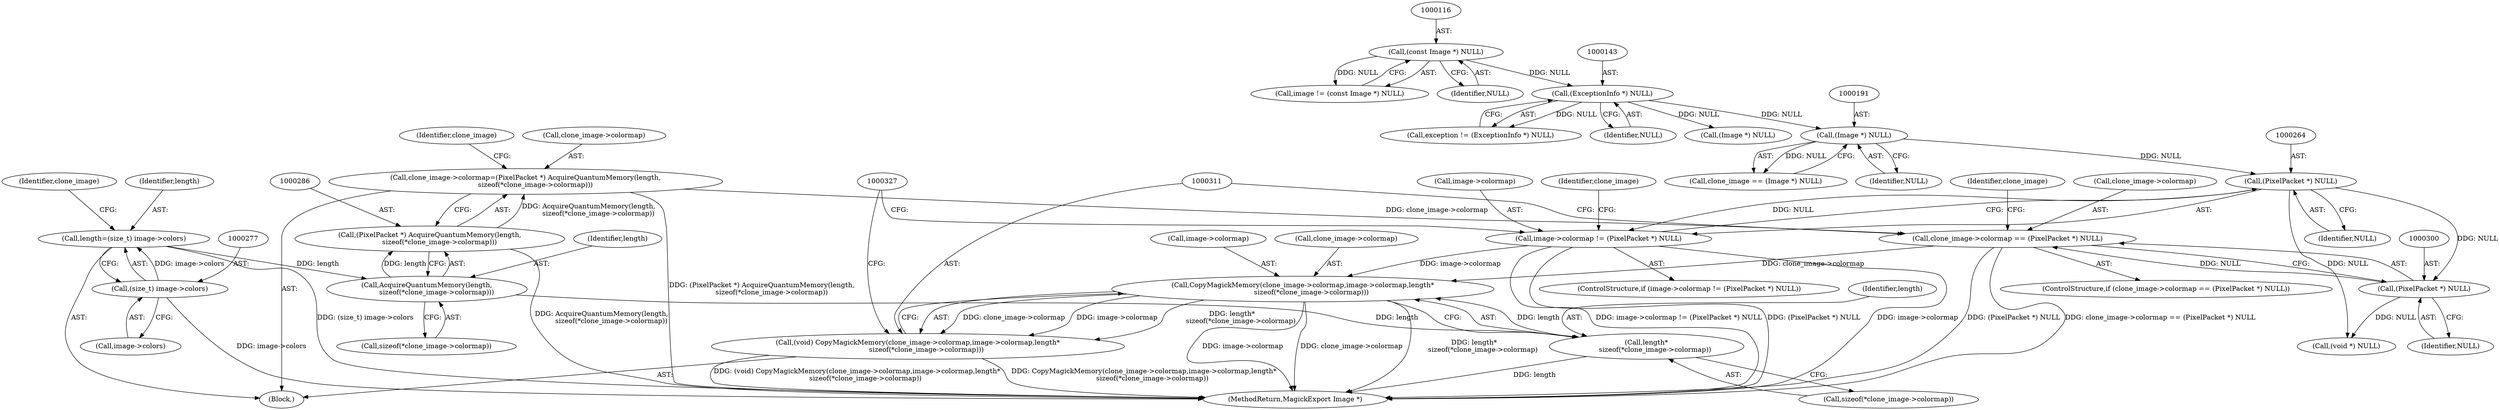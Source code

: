 digraph "0_ImageMagick_01843366d6a7b96e22ad7bb67f3df7d9fd4d5d74@pointer" {
"1000312" [label="(Call,CopyMagickMemory(clone_image->colormap,image->colormap,length*\n        sizeof(*clone_image->colormap)))"];
"1000295" [label="(Call,clone_image->colormap == (PixelPacket *) NULL)"];
"1000281" [label="(Call,clone_image->colormap=(PixelPacket *) AcquireQuantumMemory(length,\n         sizeof(*clone_image->colormap)))"];
"1000285" [label="(Call,(PixelPacket *) AcquireQuantumMemory(length,\n         sizeof(*clone_image->colormap)))"];
"1000287" [label="(Call,AcquireQuantumMemory(length,\n         sizeof(*clone_image->colormap)))"];
"1000274" [label="(Call,length=(size_t) image->colors)"];
"1000276" [label="(Call,(size_t) image->colors)"];
"1000299" [label="(Call,(PixelPacket *) NULL)"];
"1000263" [label="(Call,(PixelPacket *) NULL)"];
"1000190" [label="(Call,(Image *) NULL)"];
"1000142" [label="(Call,(ExceptionInfo *) NULL)"];
"1000115" [label="(Call,(const Image *) NULL)"];
"1000259" [label="(Call,image->colormap != (PixelPacket *) NULL)"];
"1000319" [label="(Call,length*\n        sizeof(*clone_image->colormap))"];
"1000310" [label="(Call,(void) CopyMagickMemory(clone_image->colormap,image->colormap,length*\n        sizeof(*clone_image->colormap)))"];
"1000283" [label="(Identifier,clone_image)"];
"1000294" [label="(ControlStructure,if (clone_image->colormap == (PixelPacket *) NULL))"];
"1000190" [label="(Call,(Image *) NULL)"];
"1000299" [label="(Call,(PixelPacket *) NULL)"];
"1000288" [label="(Identifier,length)"];
"1000258" [label="(ControlStructure,if (image->colormap != (PixelPacket *) NULL))"];
"1000192" [label="(Identifier,NULL)"];
"1000289" [label="(Call,sizeof(*clone_image->colormap))"];
"1000275" [label="(Identifier,length)"];
"1000265" [label="(Identifier,NULL)"];
"1000321" [label="(Call,sizeof(*clone_image->colormap))"];
"1000285" [label="(Call,(PixelPacket *) AcquireQuantumMemory(length,\n         sizeof(*clone_image->colormap)))"];
"1000313" [label="(Call,clone_image->colormap)"];
"1000263" [label="(Call,(PixelPacket *) NULL)"];
"1000295" [label="(Call,clone_image->colormap == (PixelPacket *) NULL)"];
"1000320" [label="(Identifier,length)"];
"1000296" [label="(Call,clone_image->colormap)"];
"1000115" [label="(Call,(const Image *) NULL)"];
"1000142" [label="(Call,(ExceptionInfo *) NULL)"];
"1000140" [label="(Call,exception != (ExceptionInfo *) NULL)"];
"1000269" [label="(Identifier,clone_image)"];
"1000266" [label="(Block,)"];
"1000144" [label="(Identifier,NULL)"];
"1000281" [label="(Call,clone_image->colormap=(PixelPacket *) AcquireQuantumMemory(length,\n         sizeof(*clone_image->colormap)))"];
"1000259" [label="(Call,image->colormap != (PixelPacket *) NULL)"];
"1000117" [label="(Identifier,NULL)"];
"1000176" [label="(Call,(Image *) NULL)"];
"1000301" [label="(Identifier,NULL)"];
"1000260" [label="(Call,image->colormap)"];
"1000282" [label="(Call,clone_image->colormap)"];
"1000319" [label="(Call,length*\n        sizeof(*clone_image->colormap))"];
"1000312" [label="(Call,CopyMagickMemory(clone_image->colormap,image->colormap,length*\n        sizeof(*clone_image->colormap)))"];
"1000297" [label="(Identifier,clone_image)"];
"1000287" [label="(Call,AcquireQuantumMemory(length,\n         sizeof(*clone_image->colormap)))"];
"1000113" [label="(Call,image != (const Image *) NULL)"];
"1000304" [label="(Identifier,clone_image)"];
"1000365" [label="(Call,(void *) NULL)"];
"1000188" [label="(Call,clone_image == (Image *) NULL)"];
"1000278" [label="(Call,image->colors)"];
"1000842" [label="(MethodReturn,MagickExport Image *)"];
"1000316" [label="(Call,image->colormap)"];
"1000276" [label="(Call,(size_t) image->colors)"];
"1000274" [label="(Call,length=(size_t) image->colors)"];
"1000310" [label="(Call,(void) CopyMagickMemory(clone_image->colormap,image->colormap,length*\n        sizeof(*clone_image->colormap)))"];
"1000312" -> "1000310"  [label="AST: "];
"1000312" -> "1000319"  [label="CFG: "];
"1000313" -> "1000312"  [label="AST: "];
"1000316" -> "1000312"  [label="AST: "];
"1000319" -> "1000312"  [label="AST: "];
"1000310" -> "1000312"  [label="CFG: "];
"1000312" -> "1000842"  [label="DDG: image->colormap"];
"1000312" -> "1000842"  [label="DDG: clone_image->colormap"];
"1000312" -> "1000842"  [label="DDG: length*\n        sizeof(*clone_image->colormap)"];
"1000312" -> "1000310"  [label="DDG: clone_image->colormap"];
"1000312" -> "1000310"  [label="DDG: image->colormap"];
"1000312" -> "1000310"  [label="DDG: length*\n        sizeof(*clone_image->colormap)"];
"1000295" -> "1000312"  [label="DDG: clone_image->colormap"];
"1000259" -> "1000312"  [label="DDG: image->colormap"];
"1000319" -> "1000312"  [label="DDG: length"];
"1000295" -> "1000294"  [label="AST: "];
"1000295" -> "1000299"  [label="CFG: "];
"1000296" -> "1000295"  [label="AST: "];
"1000299" -> "1000295"  [label="AST: "];
"1000304" -> "1000295"  [label="CFG: "];
"1000311" -> "1000295"  [label="CFG: "];
"1000295" -> "1000842"  [label="DDG: (PixelPacket *) NULL"];
"1000295" -> "1000842"  [label="DDG: clone_image->colormap == (PixelPacket *) NULL"];
"1000281" -> "1000295"  [label="DDG: clone_image->colormap"];
"1000299" -> "1000295"  [label="DDG: NULL"];
"1000281" -> "1000266"  [label="AST: "];
"1000281" -> "1000285"  [label="CFG: "];
"1000282" -> "1000281"  [label="AST: "];
"1000285" -> "1000281"  [label="AST: "];
"1000297" -> "1000281"  [label="CFG: "];
"1000281" -> "1000842"  [label="DDG: (PixelPacket *) AcquireQuantumMemory(length,\n         sizeof(*clone_image->colormap))"];
"1000285" -> "1000281"  [label="DDG: AcquireQuantumMemory(length,\n         sizeof(*clone_image->colormap))"];
"1000285" -> "1000287"  [label="CFG: "];
"1000286" -> "1000285"  [label="AST: "];
"1000287" -> "1000285"  [label="AST: "];
"1000285" -> "1000842"  [label="DDG: AcquireQuantumMemory(length,\n         sizeof(*clone_image->colormap))"];
"1000287" -> "1000285"  [label="DDG: length"];
"1000287" -> "1000289"  [label="CFG: "];
"1000288" -> "1000287"  [label="AST: "];
"1000289" -> "1000287"  [label="AST: "];
"1000274" -> "1000287"  [label="DDG: length"];
"1000287" -> "1000319"  [label="DDG: length"];
"1000274" -> "1000266"  [label="AST: "];
"1000274" -> "1000276"  [label="CFG: "];
"1000275" -> "1000274"  [label="AST: "];
"1000276" -> "1000274"  [label="AST: "];
"1000283" -> "1000274"  [label="CFG: "];
"1000274" -> "1000842"  [label="DDG: (size_t) image->colors"];
"1000276" -> "1000274"  [label="DDG: image->colors"];
"1000276" -> "1000278"  [label="CFG: "];
"1000277" -> "1000276"  [label="AST: "];
"1000278" -> "1000276"  [label="AST: "];
"1000276" -> "1000842"  [label="DDG: image->colors"];
"1000299" -> "1000301"  [label="CFG: "];
"1000300" -> "1000299"  [label="AST: "];
"1000301" -> "1000299"  [label="AST: "];
"1000263" -> "1000299"  [label="DDG: NULL"];
"1000299" -> "1000365"  [label="DDG: NULL"];
"1000263" -> "1000259"  [label="AST: "];
"1000263" -> "1000265"  [label="CFG: "];
"1000264" -> "1000263"  [label="AST: "];
"1000265" -> "1000263"  [label="AST: "];
"1000259" -> "1000263"  [label="CFG: "];
"1000263" -> "1000259"  [label="DDG: NULL"];
"1000190" -> "1000263"  [label="DDG: NULL"];
"1000263" -> "1000365"  [label="DDG: NULL"];
"1000190" -> "1000188"  [label="AST: "];
"1000190" -> "1000192"  [label="CFG: "];
"1000191" -> "1000190"  [label="AST: "];
"1000192" -> "1000190"  [label="AST: "];
"1000188" -> "1000190"  [label="CFG: "];
"1000190" -> "1000188"  [label="DDG: NULL"];
"1000142" -> "1000190"  [label="DDG: NULL"];
"1000142" -> "1000140"  [label="AST: "];
"1000142" -> "1000144"  [label="CFG: "];
"1000143" -> "1000142"  [label="AST: "];
"1000144" -> "1000142"  [label="AST: "];
"1000140" -> "1000142"  [label="CFG: "];
"1000142" -> "1000140"  [label="DDG: NULL"];
"1000115" -> "1000142"  [label="DDG: NULL"];
"1000142" -> "1000176"  [label="DDG: NULL"];
"1000115" -> "1000113"  [label="AST: "];
"1000115" -> "1000117"  [label="CFG: "];
"1000116" -> "1000115"  [label="AST: "];
"1000117" -> "1000115"  [label="AST: "];
"1000113" -> "1000115"  [label="CFG: "];
"1000115" -> "1000113"  [label="DDG: NULL"];
"1000259" -> "1000258"  [label="AST: "];
"1000260" -> "1000259"  [label="AST: "];
"1000269" -> "1000259"  [label="CFG: "];
"1000327" -> "1000259"  [label="CFG: "];
"1000259" -> "1000842"  [label="DDG: image->colormap != (PixelPacket *) NULL"];
"1000259" -> "1000842"  [label="DDG: image->colormap"];
"1000259" -> "1000842"  [label="DDG: (PixelPacket *) NULL"];
"1000319" -> "1000321"  [label="CFG: "];
"1000320" -> "1000319"  [label="AST: "];
"1000321" -> "1000319"  [label="AST: "];
"1000319" -> "1000842"  [label="DDG: length"];
"1000310" -> "1000266"  [label="AST: "];
"1000311" -> "1000310"  [label="AST: "];
"1000327" -> "1000310"  [label="CFG: "];
"1000310" -> "1000842"  [label="DDG: (void) CopyMagickMemory(clone_image->colormap,image->colormap,length*\n        sizeof(*clone_image->colormap))"];
"1000310" -> "1000842"  [label="DDG: CopyMagickMemory(clone_image->colormap,image->colormap,length*\n        sizeof(*clone_image->colormap))"];
}
